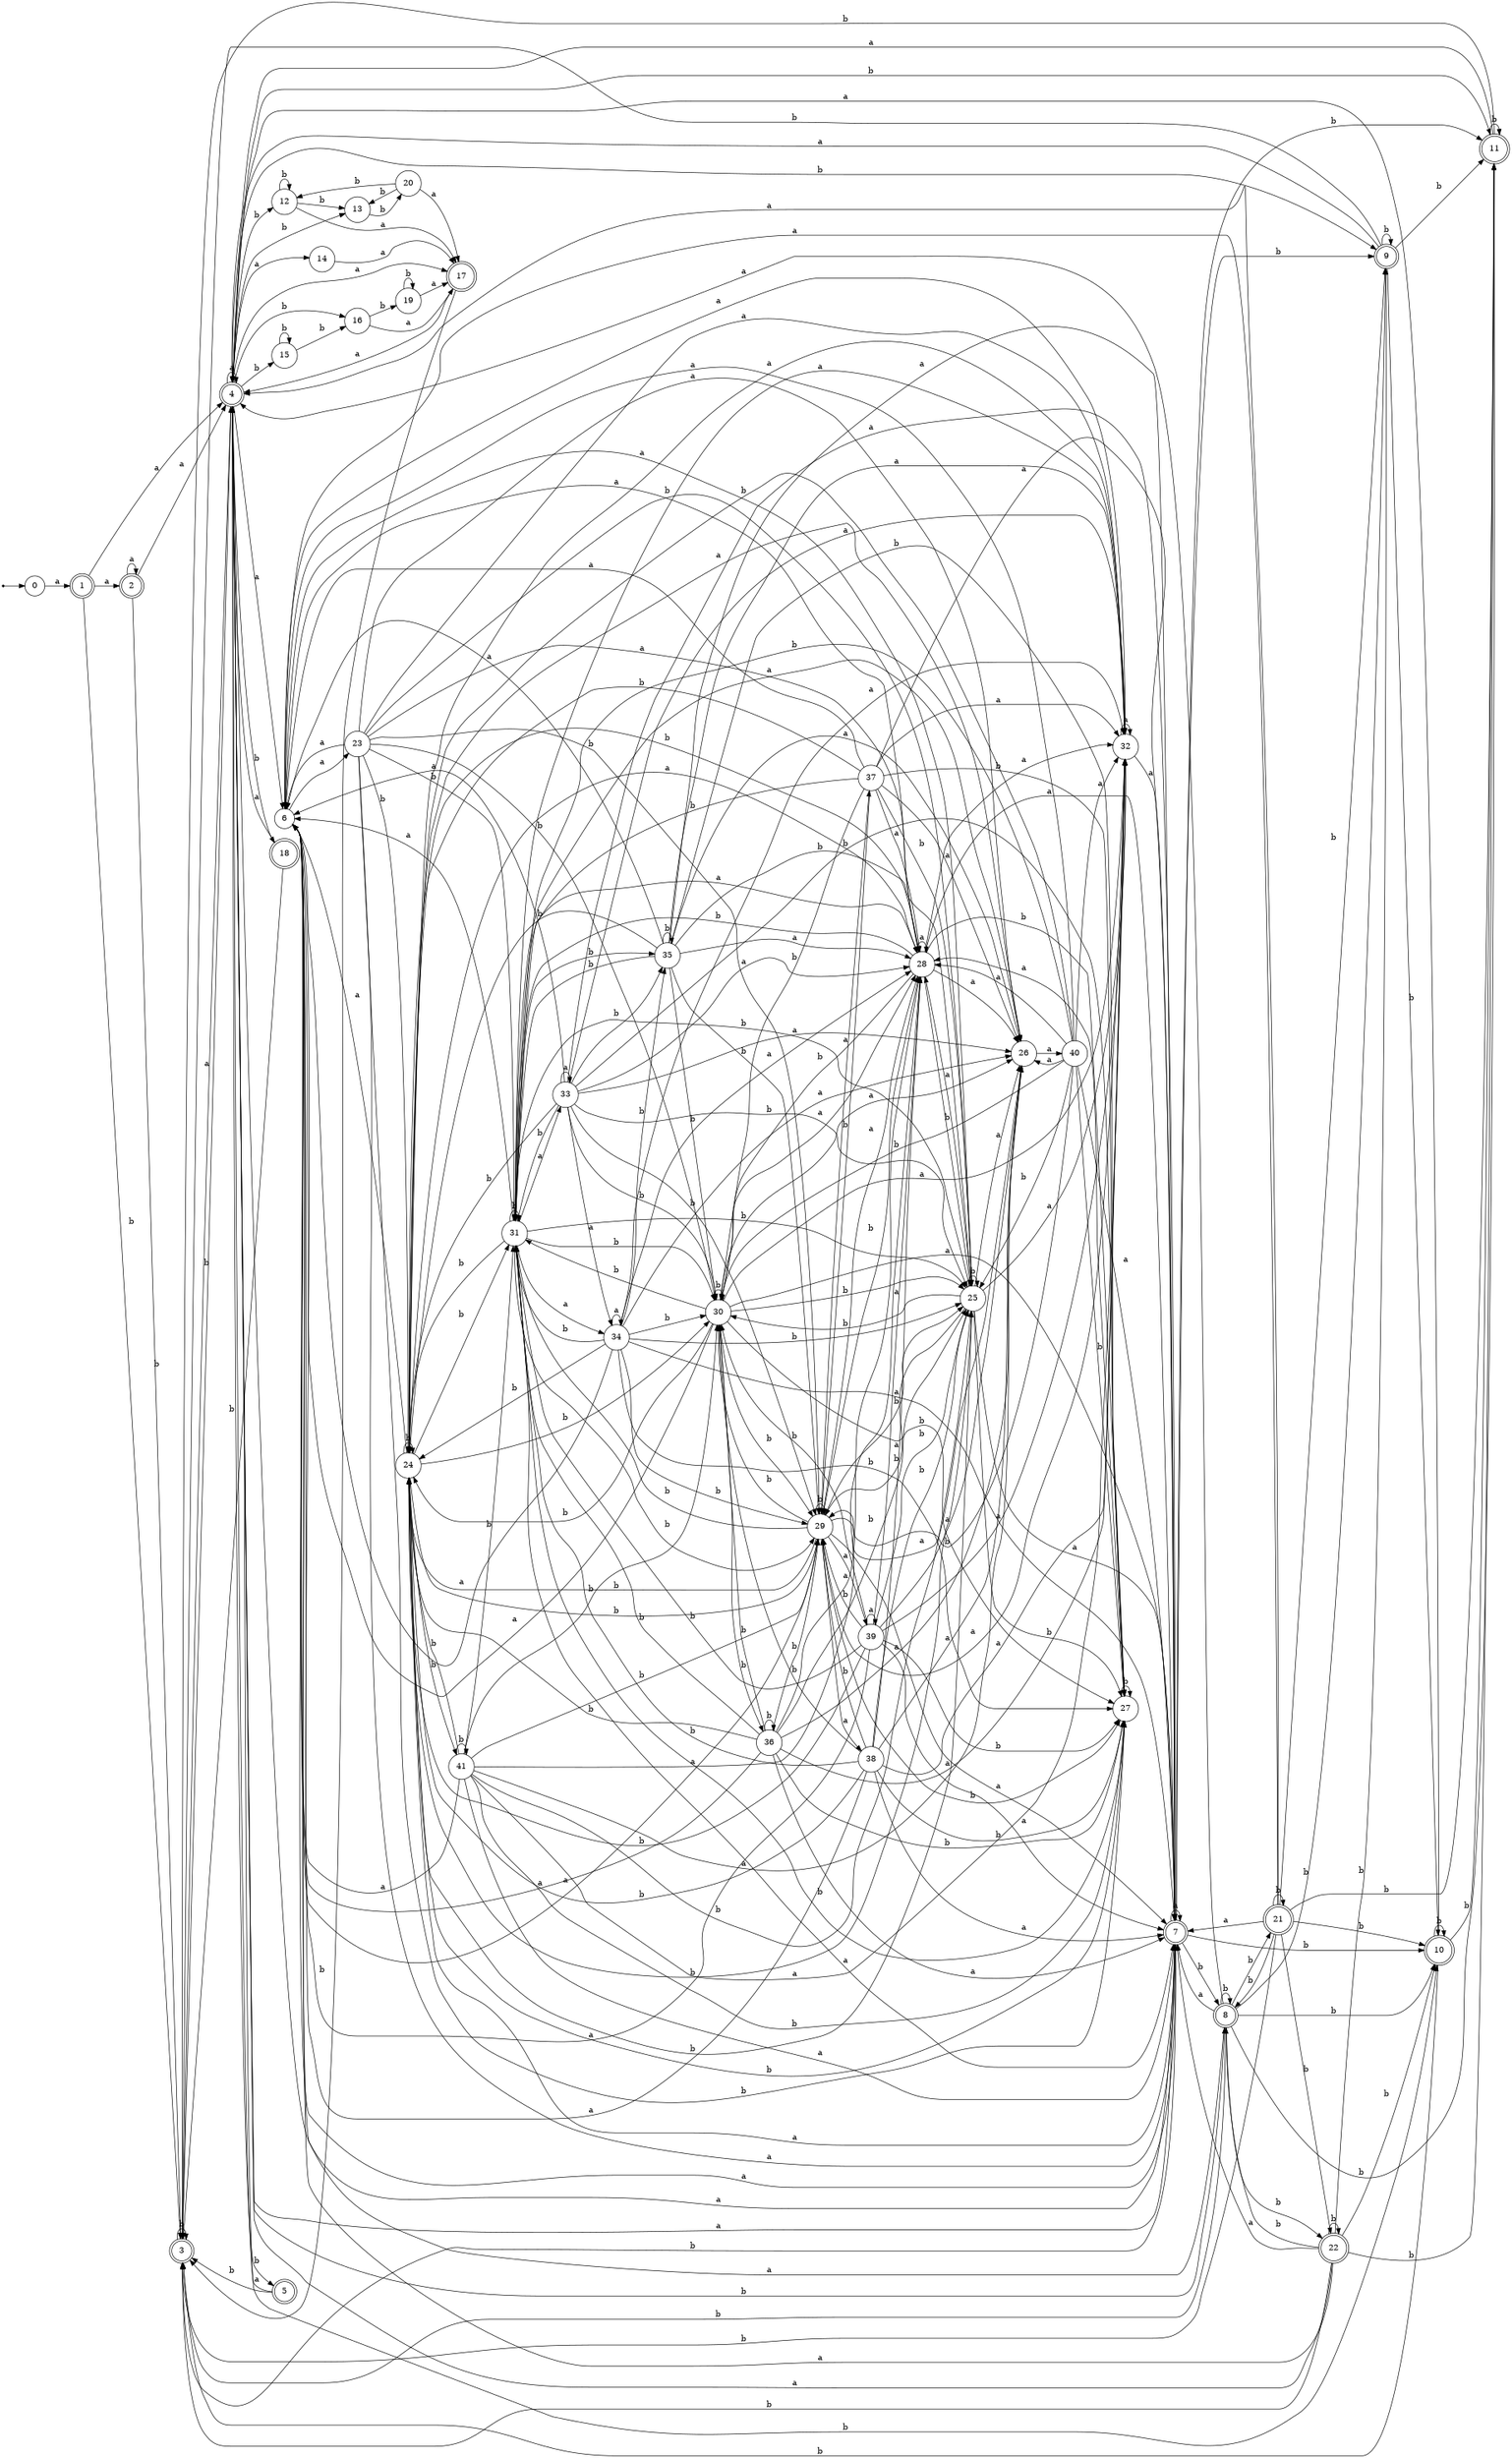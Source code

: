 digraph finite_state_machine {
rankdir=LR;
size="20,20";
node [shape = point]; "dummy0"
node [shape = circle]; "0";
"dummy0" -> "0";
node [shape = doublecircle]; "1";node [shape = doublecircle]; "2";node [shape = doublecircle]; "3";node [shape = doublecircle]; "4";node [shape = doublecircle]; "5";node [shape = circle]; "6";
node [shape = doublecircle]; "7";node [shape = doublecircle]; "8";node [shape = doublecircle]; "9";node [shape = doublecircle]; "10";node [shape = doublecircle]; "11";node [shape = circle]; "12";
node [shape = circle]; "13";
node [shape = circle]; "14";
node [shape = circle]; "15";
node [shape = circle]; "16";
node [shape = doublecircle]; "17";node [shape = doublecircle]; "18";node [shape = circle]; "19";
node [shape = circle]; "20";
node [shape = doublecircle]; "21";node [shape = doublecircle]; "22";node [shape = circle]; "23";
node [shape = circle]; "24";
node [shape = circle]; "25";
node [shape = circle]; "26";
node [shape = circle]; "27";
node [shape = circle]; "28";
node [shape = circle]; "29";
node [shape = circle]; "30";
node [shape = circle]; "31";
node [shape = circle]; "32";
node [shape = circle]; "33";
node [shape = circle]; "34";
node [shape = circle]; "35";
node [shape = circle]; "36";
node [shape = circle]; "37";
node [shape = circle]; "38";
node [shape = circle]; "39";
node [shape = circle]; "40";
node [shape = circle]; "41";
"0" -> "1" [label = "a"];
 "1" -> "2" [label = "a"];
 "1" -> "4" [label = "a"];
 "1" -> "3" [label = "b"];
 "4" -> "17" [label = "a"];
 "4" -> "4" [label = "a"];
 "4" -> "6" [label = "a"];
 "4" -> "7" [label = "a"];
 "4" -> "14" [label = "a"];
 "4" -> "3" [label = "b"];
 "4" -> "5" [label = "b"];
 "4" -> "8" [label = "b"];
 "4" -> "9" [label = "b"];
 "4" -> "10" [label = "b"];
 "4" -> "11" [label = "b"];
 "4" -> "12" [label = "b"];
 "4" -> "13" [label = "b"];
 "4" -> "15" [label = "b"];
 "4" -> "16" [label = "b"];
 "4" -> "18" [label = "b"];
 "18" -> "4" [label = "a"];
 "18" -> "3" [label = "b"];
 "17" -> "4" [label = "a"];
 "17" -> "3" [label = "b"];
 "16" -> "19" [label = "b"];
 "16" -> "17" [label = "a"];
 "19" -> "19" [label = "b"];
 "19" -> "17" [label = "a"];
 "15" -> "16" [label = "b"];
 "15" -> "15" [label = "b"];
 "14" -> "17" [label = "a"];
 "13" -> "20" [label = "b"];
 "20" -> "12" [label = "b"];
 "20" -> "13" [label = "b"];
 "20" -> "17" [label = "a"];
 "12" -> "12" [label = "b"];
 "12" -> "13" [label = "b"];
 "12" -> "17" [label = "a"];
 "11" -> "3" [label = "b"];
 "11" -> "11" [label = "b"];
 "11" -> "4" [label = "a"];
 "10" -> "3" [label = "b"];
 "10" -> "10" [label = "b"];
 "10" -> "11" [label = "b"];
 "10" -> "4" [label = "a"];
 "9" -> "3" [label = "b"];
 "9" -> "9" [label = "b"];
 "9" -> "10" [label = "b"];
 "9" -> "11" [label = "b"];
 "9" -> "4" [label = "a"];
 "8" -> "3" [label = "b"];
 "8" -> "21" [label = "b"];
 "8" -> "22" [label = "b"];
 "8" -> "8" [label = "b"];
 "8" -> "9" [label = "b"];
 "8" -> "10" [label = "b"];
 "8" -> "11" [label = "b"];
 "8" -> "4" [label = "a"];
 "8" -> "6" [label = "a"];
 "8" -> "7" [label = "a"];
 "22" -> "3" [label = "b"];
 "22" -> "22" [label = "b"];
 "22" -> "8" [label = "b"];
 "22" -> "9" [label = "b"];
 "22" -> "10" [label = "b"];
 "22" -> "11" [label = "b"];
 "22" -> "4" [label = "a"];
 "22" -> "6" [label = "a"];
 "22" -> "7" [label = "a"];
 "21" -> "3" [label = "b"];
 "21" -> "21" [label = "b"];
 "21" -> "22" [label = "b"];
 "21" -> "8" [label = "b"];
 "21" -> "9" [label = "b"];
 "21" -> "10" [label = "b"];
 "21" -> "11" [label = "b"];
 "21" -> "4" [label = "a"];
 "21" -> "6" [label = "a"];
 "21" -> "7" [label = "a"];
 "7" -> "4" [label = "a"];
 "7" -> "6" [label = "a"];
 "7" -> "7" [label = "a"];
 "7" -> "3" [label = "b"];
 "7" -> "8" [label = "b"];
 "7" -> "9" [label = "b"];
 "7" -> "10" [label = "b"];
 "7" -> "11" [label = "b"];
 "6" -> "23" [label = "a"];
 "23" -> "32" [label = "a"];
 "23" -> "6" [label = "a"];
 "23" -> "7" [label = "a"];
 "23" -> "26" [label = "a"];
 "23" -> "28" [label = "a"];
 "23" -> "24" [label = "b"];
 "23" -> "25" [label = "b"];
 "23" -> "27" [label = "b"];
 "23" -> "29" [label = "b"];
 "23" -> "30" [label = "b"];
 "23" -> "31" [label = "b"];
 "32" -> "32" [label = "a"];
 "32" -> "6" [label = "a"];
 "32" -> "7" [label = "a"];
 "31" -> "35" [label = "b"];
 "31" -> "24" [label = "b"];
 "31" -> "25" [label = "b"];
 "31" -> "27" [label = "b"];
 "31" -> "29" [label = "b"];
 "31" -> "30" [label = "b"];
 "31" -> "31" [label = "b"];
 "31" -> "32" [label = "a"];
 "31" -> "33" [label = "a"];
 "31" -> "34" [label = "a"];
 "31" -> "6" [label = "a"];
 "31" -> "7" [label = "a"];
 "31" -> "26" [label = "a"];
 "31" -> "28" [label = "a"];
 "35" -> "35" [label = "b"];
 "35" -> "24" [label = "b"];
 "35" -> "25" [label = "b"];
 "35" -> "27" [label = "b"];
 "35" -> "29" [label = "b"];
 "35" -> "30" [label = "b"];
 "35" -> "31" [label = "b"];
 "35" -> "32" [label = "a"];
 "35" -> "6" [label = "a"];
 "35" -> "7" [label = "a"];
 "35" -> "26" [label = "a"];
 "35" -> "28" [label = "a"];
 "34" -> "32" [label = "a"];
 "34" -> "34" [label = "a"];
 "34" -> "6" [label = "a"];
 "34" -> "7" [label = "a"];
 "34" -> "26" [label = "a"];
 "34" -> "28" [label = "a"];
 "34" -> "35" [label = "b"];
 "34" -> "24" [label = "b"];
 "34" -> "25" [label = "b"];
 "34" -> "27" [label = "b"];
 "34" -> "29" [label = "b"];
 "34" -> "30" [label = "b"];
 "34" -> "31" [label = "b"];
 "33" -> "32" [label = "a"];
 "33" -> "33" [label = "a"];
 "33" -> "34" [label = "a"];
 "33" -> "6" [label = "a"];
 "33" -> "7" [label = "a"];
 "33" -> "26" [label = "a"];
 "33" -> "28" [label = "a"];
 "33" -> "35" [label = "b"];
 "33" -> "24" [label = "b"];
 "33" -> "25" [label = "b"];
 "33" -> "27" [label = "b"];
 "33" -> "29" [label = "b"];
 "33" -> "30" [label = "b"];
 "33" -> "31" [label = "b"];
 "30" -> "36" [label = "b"];
 "30" -> "24" [label = "b"];
 "30" -> "25" [label = "b"];
 "30" -> "27" [label = "b"];
 "30" -> "29" [label = "b"];
 "30" -> "30" [label = "b"];
 "30" -> "31" [label = "b"];
 "30" -> "32" [label = "a"];
 "30" -> "6" [label = "a"];
 "30" -> "7" [label = "a"];
 "30" -> "26" [label = "a"];
 "30" -> "28" [label = "a"];
 "36" -> "36" [label = "b"];
 "36" -> "24" [label = "b"];
 "36" -> "25" [label = "b"];
 "36" -> "27" [label = "b"];
 "36" -> "29" [label = "b"];
 "36" -> "30" [label = "b"];
 "36" -> "31" [label = "b"];
 "36" -> "32" [label = "a"];
 "36" -> "6" [label = "a"];
 "36" -> "7" [label = "a"];
 "36" -> "26" [label = "a"];
 "36" -> "28" [label = "a"];
 "29" -> "24" [label = "b"];
 "29" -> "25" [label = "b"];
 "29" -> "27" [label = "b"];
 "29" -> "29" [label = "b"];
 "29" -> "30" [label = "b"];
 "29" -> "31" [label = "b"];
 "29" -> "32" [label = "a"];
 "29" -> "37" [label = "a"];
 "29" -> "38" [label = "a"];
 "29" -> "39" [label = "a"];
 "29" -> "6" [label = "a"];
 "29" -> "7" [label = "a"];
 "29" -> "26" [label = "a"];
 "29" -> "28" [label = "a"];
 "39" -> "32" [label = "a"];
 "39" -> "7" [label = "a"];
 "39" -> "6" [label = "a"];
 "39" -> "39" [label = "a"];
 "39" -> "26" [label = "a"];
 "39" -> "28" [label = "a"];
 "39" -> "24" [label = "b"];
 "39" -> "25" [label = "b"];
 "39" -> "27" [label = "b"];
 "39" -> "29" [label = "b"];
 "39" -> "30" [label = "b"];
 "39" -> "31" [label = "b"];
 "38" -> "24" [label = "b"];
 "38" -> "25" [label = "b"];
 "38" -> "27" [label = "b"];
 "38" -> "29" [label = "b"];
 "38" -> "30" [label = "b"];
 "38" -> "31" [label = "b"];
 "38" -> "32" [label = "a"];
 "38" -> "6" [label = "a"];
 "38" -> "7" [label = "a"];
 "38" -> "26" [label = "a"];
 "38" -> "28" [label = "a"];
 "37" -> "24" [label = "b"];
 "37" -> "25" [label = "b"];
 "37" -> "27" [label = "b"];
 "37" -> "29" [label = "b"];
 "37" -> "30" [label = "b"];
 "37" -> "31" [label = "b"];
 "37" -> "32" [label = "a"];
 "37" -> "6" [label = "a"];
 "37" -> "7" [label = "a"];
 "37" -> "26" [label = "a"];
 "37" -> "28" [label = "a"];
 "28" -> "32" [label = "a"];
 "28" -> "6" [label = "a"];
 "28" -> "7" [label = "a"];
 "28" -> "26" [label = "a"];
 "28" -> "28" [label = "a"];
 "28" -> "24" [label = "b"];
 "28" -> "25" [label = "b"];
 "28" -> "27" [label = "b"];
 "28" -> "29" [label = "b"];
 "28" -> "30" [label = "b"];
 "28" -> "31" [label = "b"];
 "27" -> "27" [label = "b"];
 "27" -> "28" [label = "a"];
 "26" -> "40" [label = "a"];
 "40" -> "32" [label = "a"];
 "40" -> "6" [label = "a"];
 "40" -> "7" [label = "a"];
 "40" -> "26" [label = "a"];
 "40" -> "28" [label = "a"];
 "40" -> "24" [label = "b"];
 "40" -> "25" [label = "b"];
 "40" -> "27" [label = "b"];
 "40" -> "29" [label = "b"];
 "40" -> "30" [label = "b"];
 "40" -> "31" [label = "b"];
 "25" -> "24" [label = "b"];
 "25" -> "25" [label = "b"];
 "25" -> "27" [label = "b"];
 "25" -> "29" [label = "b"];
 "25" -> "30" [label = "b"];
 "25" -> "31" [label = "b"];
 "25" -> "32" [label = "a"];
 "25" -> "6" [label = "a"];
 "25" -> "7" [label = "a"];
 "25" -> "26" [label = "a"];
 "25" -> "28" [label = "a"];
 "24" -> "30" [label = "b"];
 "24" -> "24" [label = "b"];
 "24" -> "41" [label = "b"];
 "24" -> "27" [label = "b"];
 "24" -> "29" [label = "b"];
 "24" -> "25" [label = "b"];
 "24" -> "31" [label = "b"];
 "24" -> "32" [label = "a"];
 "24" -> "6" [label = "a"];
 "24" -> "7" [label = "a"];
 "24" -> "26" [label = "a"];
 "24" -> "28" [label = "a"];
 "41" -> "30" [label = "b"];
 "41" -> "24" [label = "b"];
 "41" -> "41" [label = "b"];
 "41" -> "27" [label = "b"];
 "41" -> "29" [label = "b"];
 "41" -> "25" [label = "b"];
 "41" -> "31" [label = "b"];
 "41" -> "32" [label = "a"];
 "41" -> "6" [label = "a"];
 "41" -> "7" [label = "a"];
 "41" -> "26" [label = "a"];
 "41" -> "28" [label = "a"];
 "5" -> "4" [label = "a"];
 "5" -> "3" [label = "b"];
 "3" -> "3" [label = "b"];
 "3" -> "4" [label = "a"];
 "2" -> "2" [label = "a"];
 "2" -> "4" [label = "a"];
 "2" -> "3" [label = "b"];
 }
